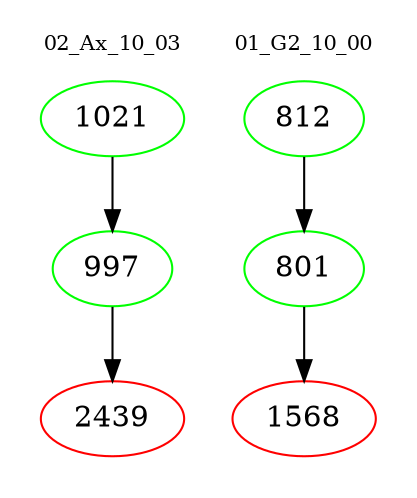 digraph{
subgraph cluster_0 {
color = white
label = "02_Ax_10_03";
fontsize=10;
T0_1021 [label="1021", color="green"]
T0_1021 -> T0_997 [color="black"]
T0_997 [label="997", color="green"]
T0_997 -> T0_2439 [color="black"]
T0_2439 [label="2439", color="red"]
}
subgraph cluster_1 {
color = white
label = "01_G2_10_00";
fontsize=10;
T1_812 [label="812", color="green"]
T1_812 -> T1_801 [color="black"]
T1_801 [label="801", color="green"]
T1_801 -> T1_1568 [color="black"]
T1_1568 [label="1568", color="red"]
}
}
